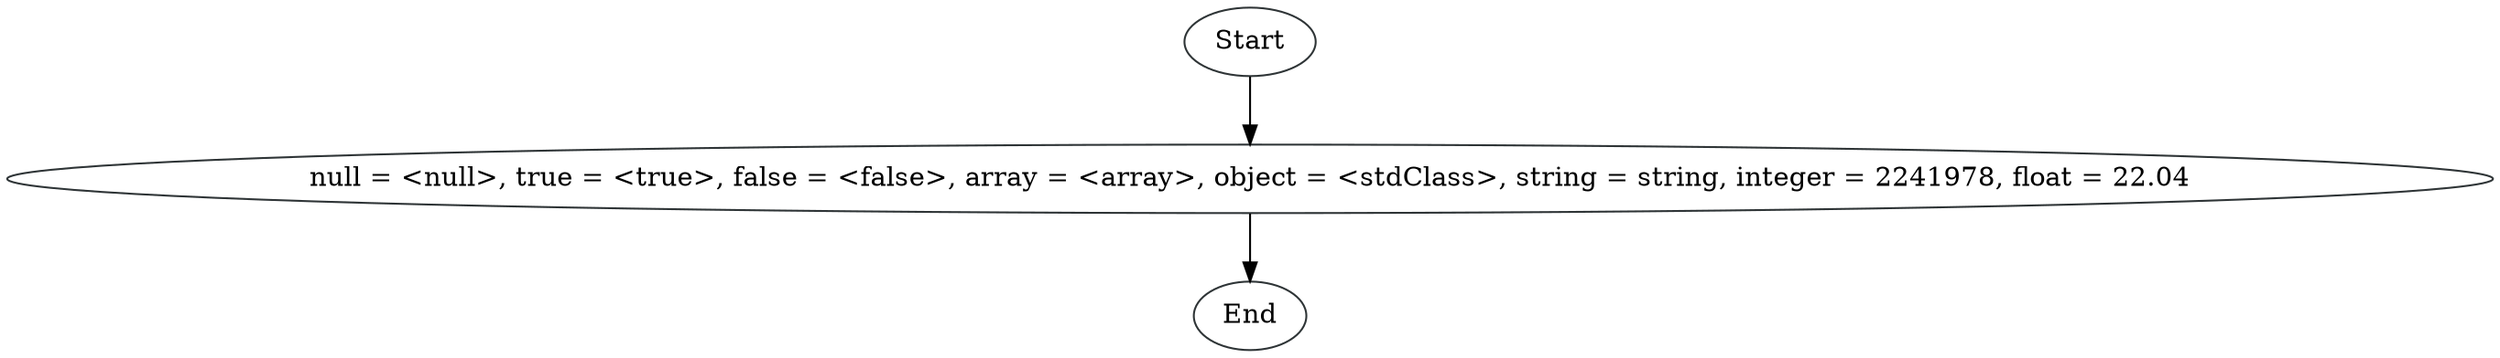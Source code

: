 digraph StartSetEnd {
node1 [label="Start", color="#2e3436"]
node3 [label="null = <null>, true = <true>, false = <false>, array = <array>, object = <stdClass>, string = string, integer = 2241978, float = 22.04", color="#2e3436"]
node2 [label="End", color="#2e3436"]

node1 -> node3
node3 -> node2
}
